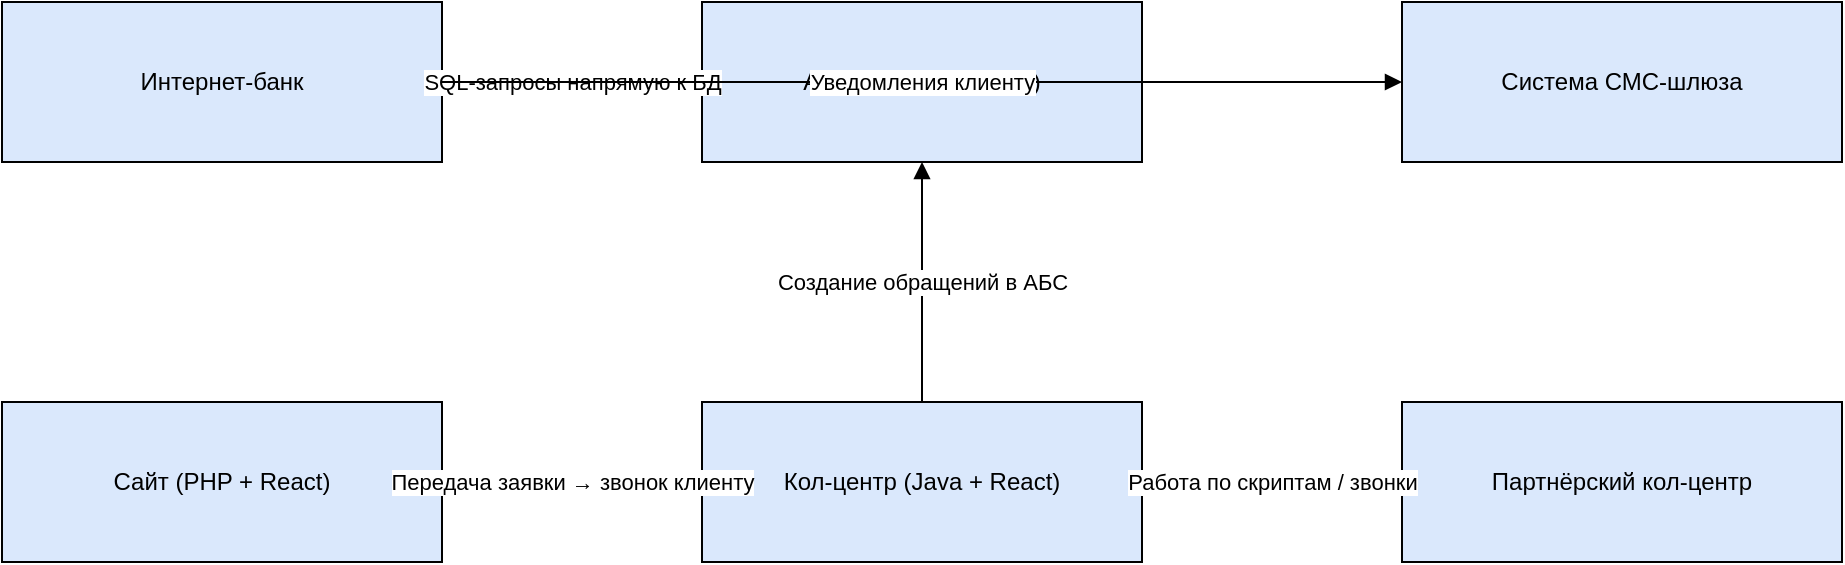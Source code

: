 <?xml version='1.0' encoding='utf-8'?>
<mxfile><diagram name="Integration Diagram"><mxGraphModel><root><mxCell id="0" /><mxCell id="1" parent="0" /><mxCell id="2" value="Интернет-банк" style="shape=rectangle;whiteSpace=wrap;html=1;fillColor=#dae8fc;" vertex="1" parent="1"><mxGeometry x="100" y="100" width="220" height="80" as="geometry" /></mxCell><mxCell id="3" value="АБС (Delphi + Oracle)" style="shape=rectangle;whiteSpace=wrap;html=1;fillColor=#dae8fc;" vertex="1" parent="1"><mxGeometry x="450" y="100" width="220" height="80" as="geometry" /></mxCell><mxCell id="4" value="Сайт (PHP + React)" style="shape=rectangle;whiteSpace=wrap;html=1;fillColor=#dae8fc;" vertex="1" parent="1"><mxGeometry x="100" y="300" width="220" height="80" as="geometry" /></mxCell><mxCell id="5" value="Кол-центр (Java + React)" style="shape=rectangle;whiteSpace=wrap;html=1;fillColor=#dae8fc;" vertex="1" parent="1"><mxGeometry x="450" y="300" width="220" height="80" as="geometry" /></mxCell><mxCell id="6" value="Система СМС-шлюза" style="shape=rectangle;whiteSpace=wrap;html=1;fillColor=#dae8fc;" vertex="1" parent="1"><mxGeometry x="800" y="100" width="220" height="80" as="geometry" /></mxCell><mxCell id="7" value="Партнёрский кол-центр" style="shape=rectangle;whiteSpace=wrap;html=1;fillColor=#dae8fc;" vertex="1" parent="1"><mxGeometry x="800" y="300" width="220" height="80" as="geometry" /></mxCell><mxCell id="8" value="SQL-запросы напрямую к БД" style="edgeStyle=orthogonalEdgeStyle;rounded=1;html=1;endArrow=block;" edge="1" parent="1" source="2" target="3"><mxGeometry relative="1" as="geometry" /></mxCell><mxCell id="9" value="Уведомления клиенту" style="edgeStyle=orthogonalEdgeStyle;rounded=1;html=1;endArrow=block;" edge="1" parent="1" source="2" target="6"><mxGeometry relative="1" as="geometry" /></mxCell><mxCell id="10" value="Передача заявки → звонок клиенту" style="edgeStyle=orthogonalEdgeStyle;rounded=1;html=1;endArrow=block;" edge="1" parent="1" source="4" target="5"><mxGeometry relative="1" as="geometry" /></mxCell><mxCell id="11" value="Создание обращений в АБС" style="edgeStyle=orthogonalEdgeStyle;rounded=1;html=1;endArrow=block;" edge="1" parent="1" source="5" target="3"><mxGeometry relative="1" as="geometry" /></mxCell><mxCell id="12" value="Работа по скриптам / звонки" style="edgeStyle=orthogonalEdgeStyle;rounded=1;html=1;endArrow=block;" edge="1" parent="1" source="7" target="5"><mxGeometry relative="1" as="geometry" /></mxCell></root></mxGraphModel></diagram></mxfile>